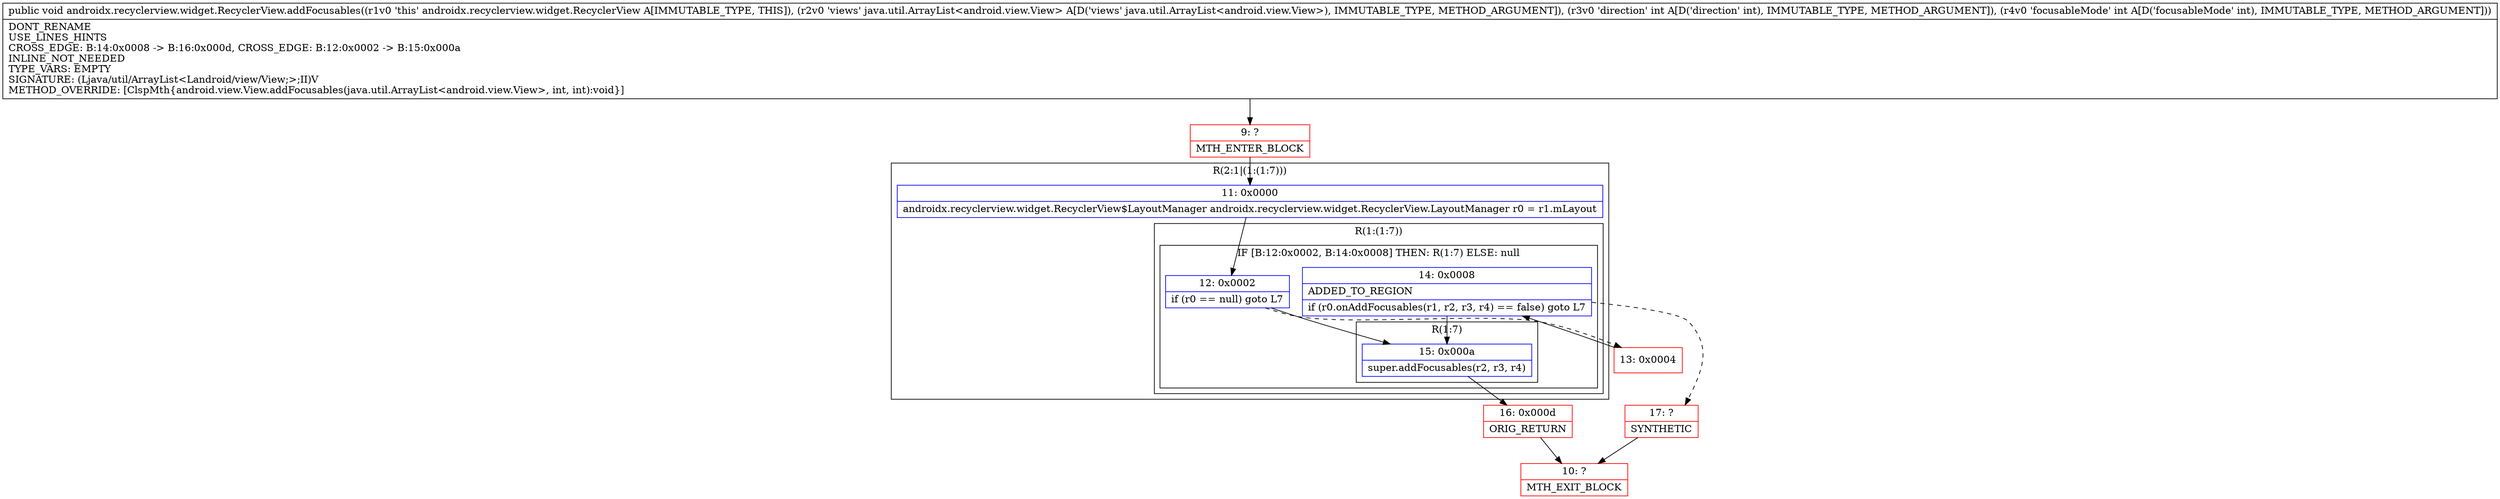 digraph "CFG forandroidx.recyclerview.widget.RecyclerView.addFocusables(Ljava\/util\/ArrayList;II)V" {
subgraph cluster_Region_1536414020 {
label = "R(2:1|(1:(1:7)))";
node [shape=record,color=blue];
Node_11 [shape=record,label="{11\:\ 0x0000|androidx.recyclerview.widget.RecyclerView$LayoutManager androidx.recyclerview.widget.RecyclerView.LayoutManager r0 = r1.mLayout\l}"];
subgraph cluster_Region_2130112055 {
label = "R(1:(1:7))";
node [shape=record,color=blue];
subgraph cluster_IfRegion_1202399026 {
label = "IF [B:12:0x0002, B:14:0x0008] THEN: R(1:7) ELSE: null";
node [shape=record,color=blue];
Node_12 [shape=record,label="{12\:\ 0x0002|if (r0 == null) goto L7\l}"];
Node_14 [shape=record,label="{14\:\ 0x0008|ADDED_TO_REGION\l|if (r0.onAddFocusables(r1, r2, r3, r4) == false) goto L7\l}"];
subgraph cluster_Region_1981620019 {
label = "R(1:7)";
node [shape=record,color=blue];
Node_15 [shape=record,label="{15\:\ 0x000a|super.addFocusables(r2, r3, r4)\l}"];
}
}
}
}
Node_9 [shape=record,color=red,label="{9\:\ ?|MTH_ENTER_BLOCK\l}"];
Node_13 [shape=record,color=red,label="{13\:\ 0x0004}"];
Node_17 [shape=record,color=red,label="{17\:\ ?|SYNTHETIC\l}"];
Node_10 [shape=record,color=red,label="{10\:\ ?|MTH_EXIT_BLOCK\l}"];
Node_16 [shape=record,color=red,label="{16\:\ 0x000d|ORIG_RETURN\l}"];
MethodNode[shape=record,label="{public void androidx.recyclerview.widget.RecyclerView.addFocusables((r1v0 'this' androidx.recyclerview.widget.RecyclerView A[IMMUTABLE_TYPE, THIS]), (r2v0 'views' java.util.ArrayList\<android.view.View\> A[D('views' java.util.ArrayList\<android.view.View\>), IMMUTABLE_TYPE, METHOD_ARGUMENT]), (r3v0 'direction' int A[D('direction' int), IMMUTABLE_TYPE, METHOD_ARGUMENT]), (r4v0 'focusableMode' int A[D('focusableMode' int), IMMUTABLE_TYPE, METHOD_ARGUMENT]))  | DONT_RENAME\lUSE_LINES_HINTS\lCROSS_EDGE: B:14:0x0008 \-\> B:16:0x000d, CROSS_EDGE: B:12:0x0002 \-\> B:15:0x000a\lINLINE_NOT_NEEDED\lTYPE_VARS: EMPTY\lSIGNATURE: (Ljava\/util\/ArrayList\<Landroid\/view\/View;\>;II)V\lMETHOD_OVERRIDE: [ClspMth\{android.view.View.addFocusables(java.util.ArrayList\<android.view.View\>, int, int):void\}]\l}"];
MethodNode -> Node_9;Node_11 -> Node_12;
Node_12 -> Node_13[style=dashed];
Node_12 -> Node_15;
Node_14 -> Node_15;
Node_14 -> Node_17[style=dashed];
Node_15 -> Node_16;
Node_9 -> Node_11;
Node_13 -> Node_14;
Node_17 -> Node_10;
Node_16 -> Node_10;
}

